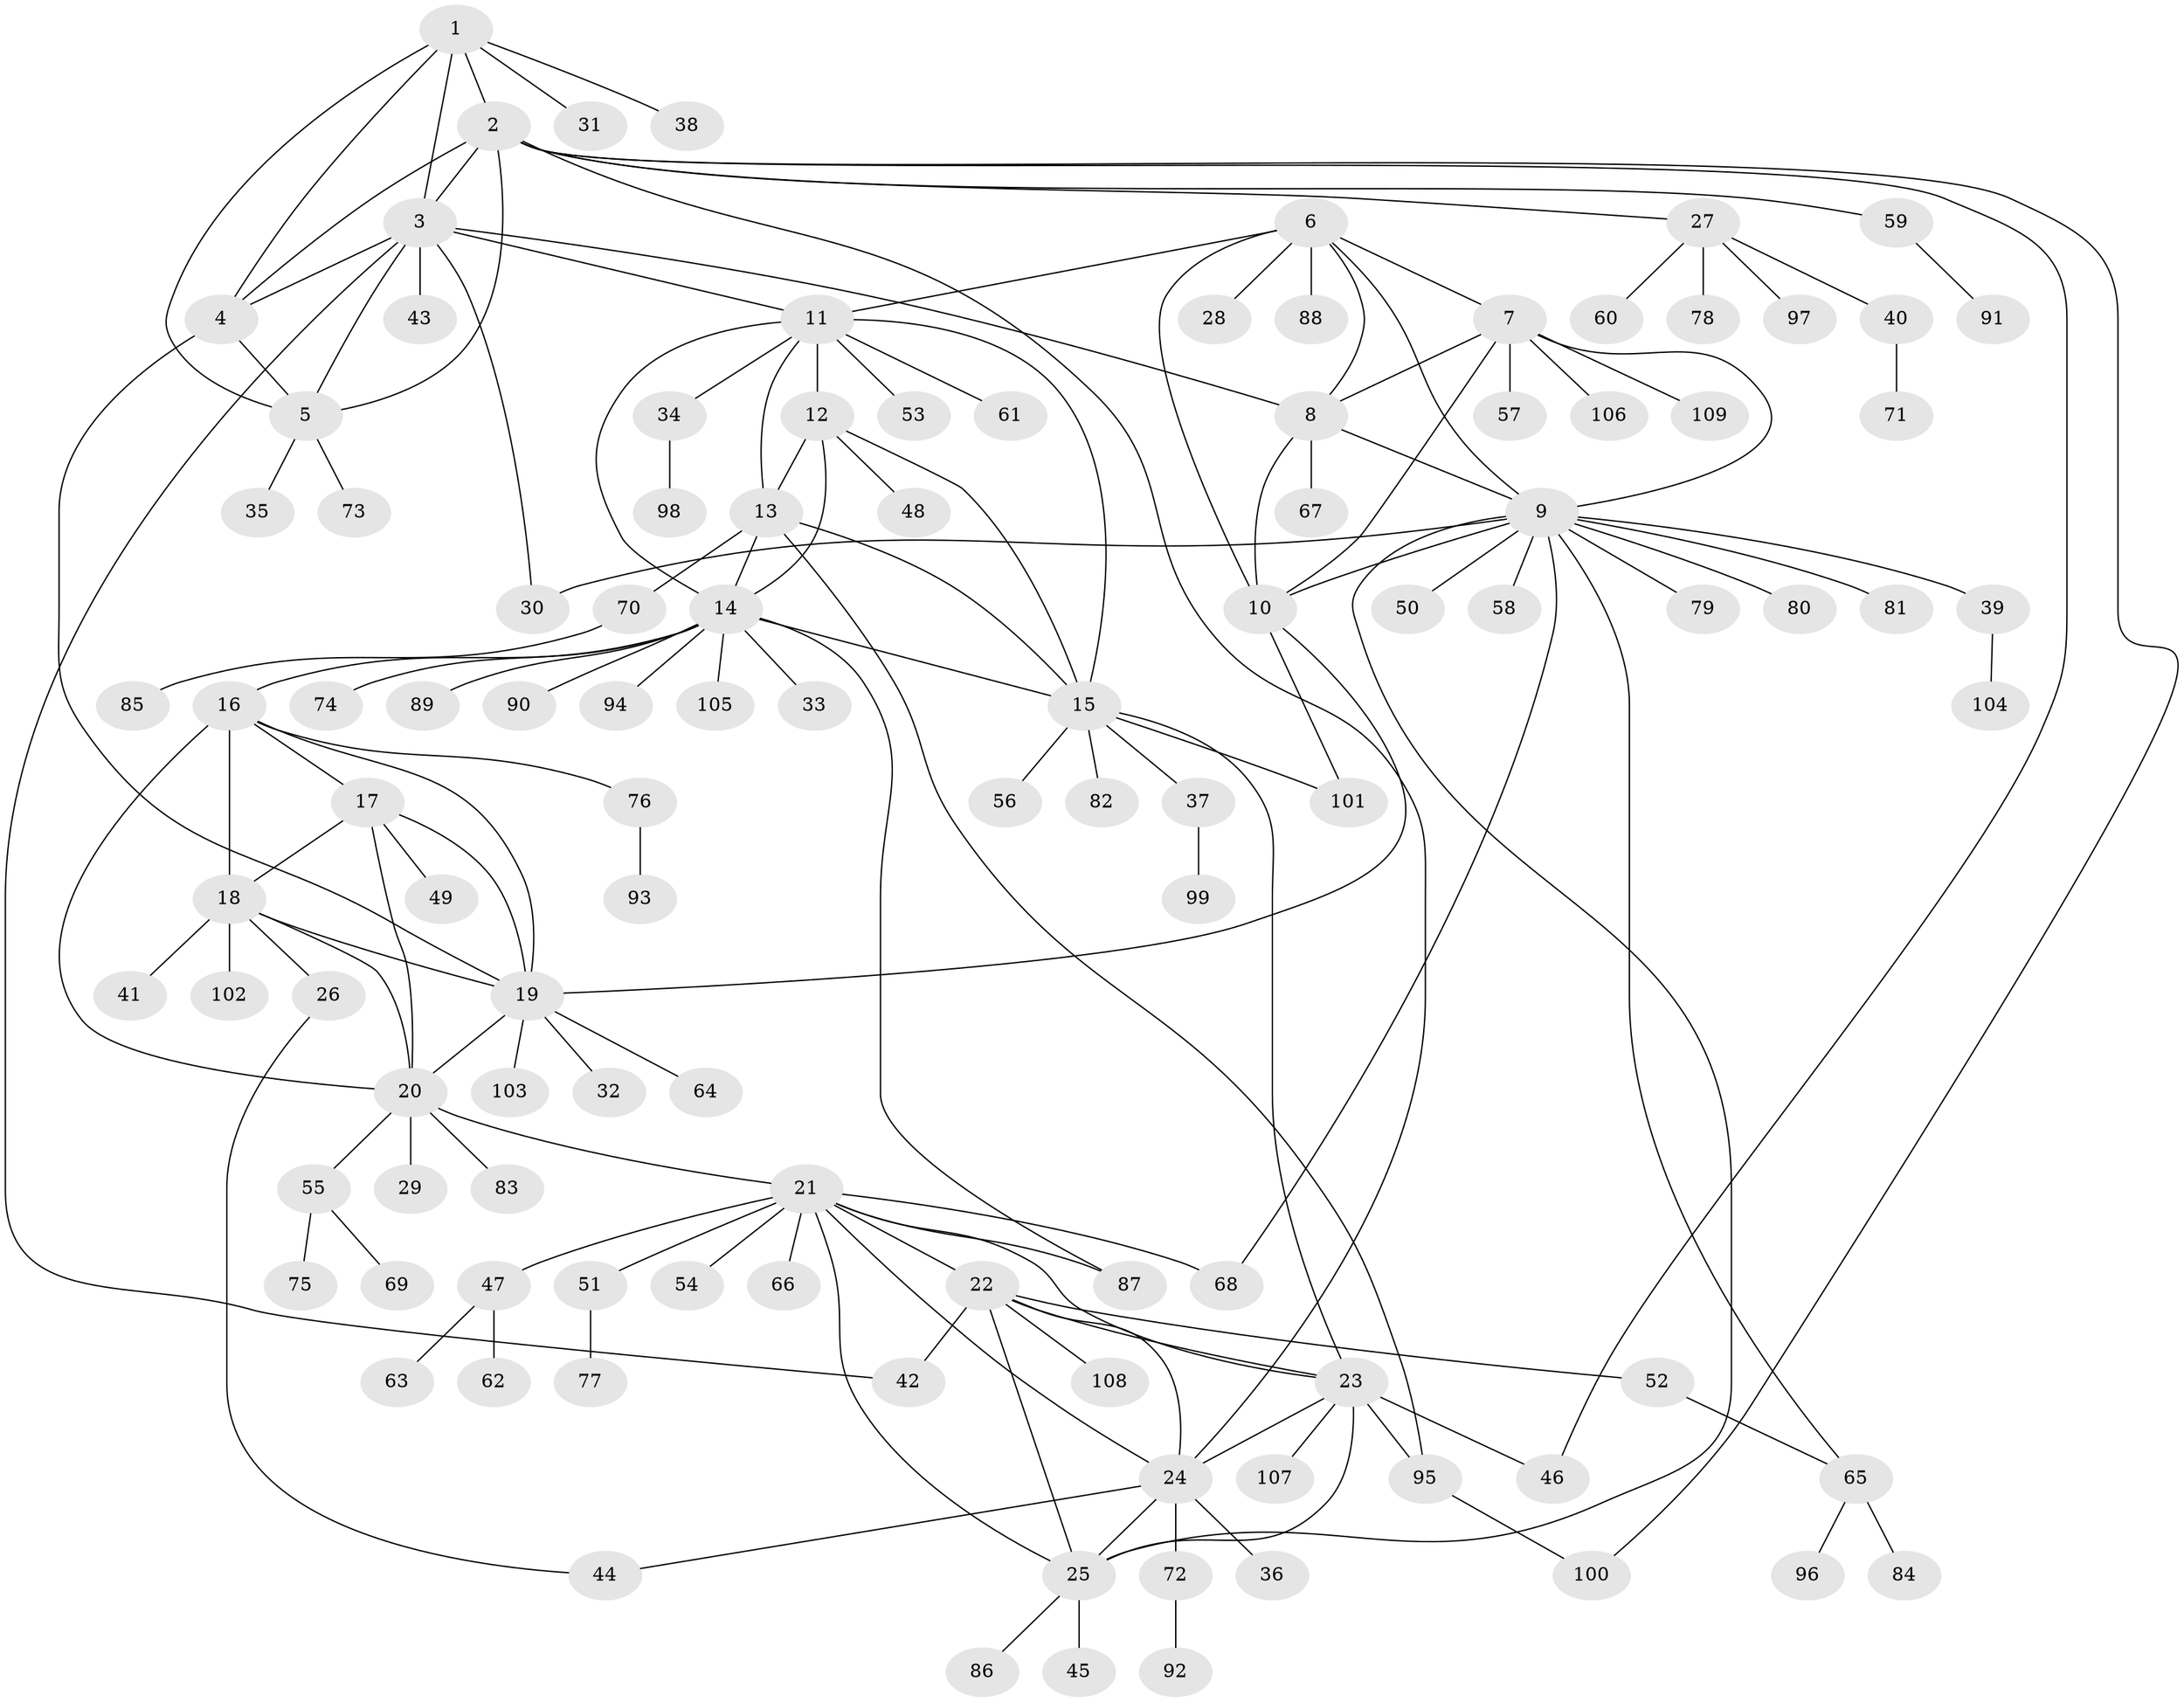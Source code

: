 // Generated by graph-tools (version 1.1) at 2025/11/02/27/25 16:11:32]
// undirected, 109 vertices, 154 edges
graph export_dot {
graph [start="1"]
  node [color=gray90,style=filled];
  1;
  2;
  3;
  4;
  5;
  6;
  7;
  8;
  9;
  10;
  11;
  12;
  13;
  14;
  15;
  16;
  17;
  18;
  19;
  20;
  21;
  22;
  23;
  24;
  25;
  26;
  27;
  28;
  29;
  30;
  31;
  32;
  33;
  34;
  35;
  36;
  37;
  38;
  39;
  40;
  41;
  42;
  43;
  44;
  45;
  46;
  47;
  48;
  49;
  50;
  51;
  52;
  53;
  54;
  55;
  56;
  57;
  58;
  59;
  60;
  61;
  62;
  63;
  64;
  65;
  66;
  67;
  68;
  69;
  70;
  71;
  72;
  73;
  74;
  75;
  76;
  77;
  78;
  79;
  80;
  81;
  82;
  83;
  84;
  85;
  86;
  87;
  88;
  89;
  90;
  91;
  92;
  93;
  94;
  95;
  96;
  97;
  98;
  99;
  100;
  101;
  102;
  103;
  104;
  105;
  106;
  107;
  108;
  109;
  1 -- 2;
  1 -- 3;
  1 -- 4;
  1 -- 5;
  1 -- 31;
  1 -- 38;
  2 -- 3;
  2 -- 4;
  2 -- 5;
  2 -- 24;
  2 -- 27;
  2 -- 46;
  2 -- 59;
  2 -- 100;
  3 -- 4;
  3 -- 5;
  3 -- 8;
  3 -- 11;
  3 -- 30;
  3 -- 42;
  3 -- 43;
  4 -- 5;
  4 -- 19;
  5 -- 35;
  5 -- 73;
  6 -- 7;
  6 -- 8;
  6 -- 9;
  6 -- 10;
  6 -- 11;
  6 -- 28;
  6 -- 88;
  7 -- 8;
  7 -- 9;
  7 -- 10;
  7 -- 57;
  7 -- 106;
  7 -- 109;
  8 -- 9;
  8 -- 10;
  8 -- 67;
  9 -- 10;
  9 -- 25;
  9 -- 30;
  9 -- 39;
  9 -- 50;
  9 -- 58;
  9 -- 65;
  9 -- 68;
  9 -- 79;
  9 -- 80;
  9 -- 81;
  10 -- 19;
  10 -- 101;
  11 -- 12;
  11 -- 13;
  11 -- 14;
  11 -- 15;
  11 -- 34;
  11 -- 53;
  11 -- 61;
  12 -- 13;
  12 -- 14;
  12 -- 15;
  12 -- 48;
  13 -- 14;
  13 -- 15;
  13 -- 70;
  13 -- 95;
  14 -- 15;
  14 -- 16;
  14 -- 33;
  14 -- 74;
  14 -- 87;
  14 -- 89;
  14 -- 90;
  14 -- 94;
  14 -- 105;
  15 -- 23;
  15 -- 37;
  15 -- 56;
  15 -- 82;
  15 -- 101;
  16 -- 17;
  16 -- 18;
  16 -- 19;
  16 -- 20;
  16 -- 76;
  17 -- 18;
  17 -- 19;
  17 -- 20;
  17 -- 49;
  18 -- 19;
  18 -- 20;
  18 -- 26;
  18 -- 41;
  18 -- 102;
  19 -- 20;
  19 -- 32;
  19 -- 64;
  19 -- 103;
  20 -- 21;
  20 -- 29;
  20 -- 55;
  20 -- 83;
  21 -- 22;
  21 -- 23;
  21 -- 24;
  21 -- 25;
  21 -- 47;
  21 -- 51;
  21 -- 54;
  21 -- 66;
  21 -- 68;
  21 -- 87;
  22 -- 23;
  22 -- 24;
  22 -- 25;
  22 -- 42;
  22 -- 52;
  22 -- 108;
  23 -- 24;
  23 -- 25;
  23 -- 46;
  23 -- 95;
  23 -- 107;
  24 -- 25;
  24 -- 36;
  24 -- 44;
  24 -- 72;
  25 -- 45;
  25 -- 86;
  26 -- 44;
  27 -- 40;
  27 -- 60;
  27 -- 78;
  27 -- 97;
  34 -- 98;
  37 -- 99;
  39 -- 104;
  40 -- 71;
  47 -- 62;
  47 -- 63;
  51 -- 77;
  52 -- 65;
  55 -- 69;
  55 -- 75;
  59 -- 91;
  65 -- 84;
  65 -- 96;
  70 -- 85;
  72 -- 92;
  76 -- 93;
  95 -- 100;
}
